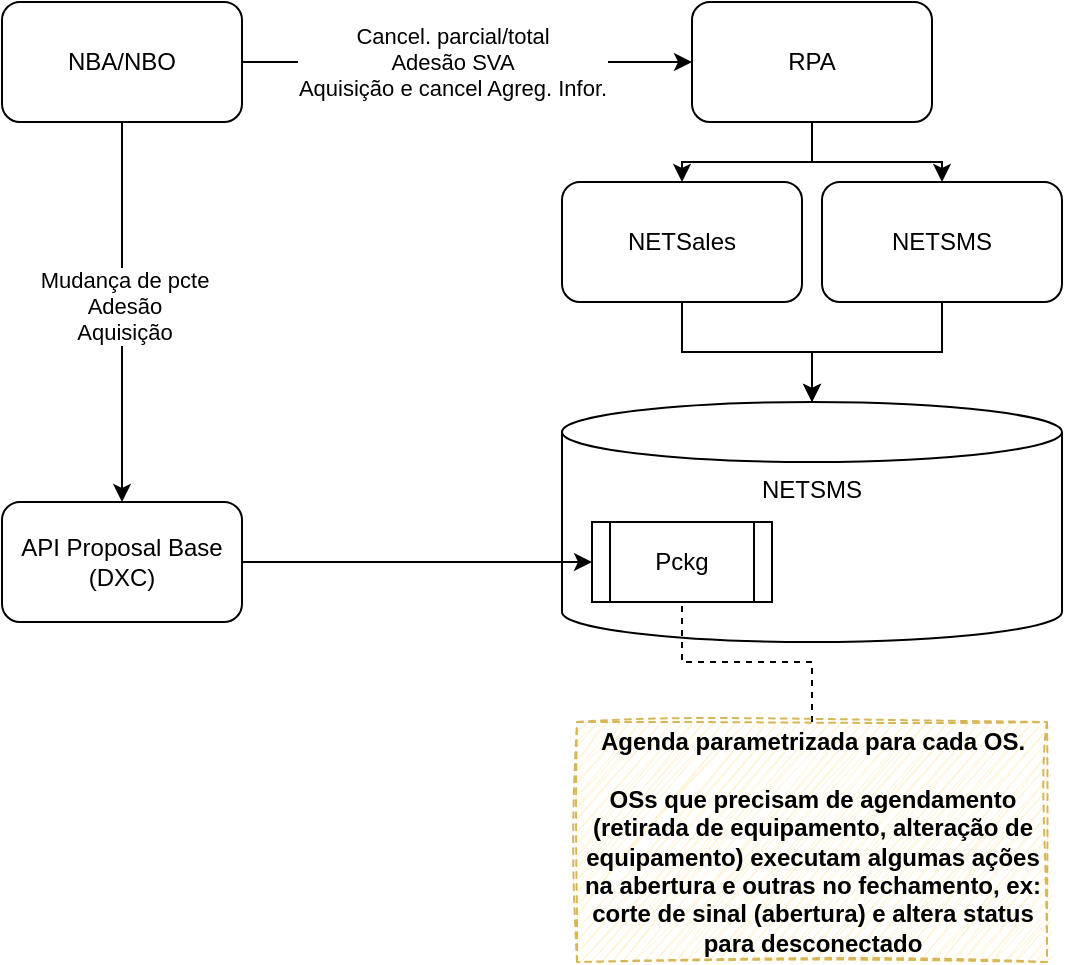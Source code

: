 <mxfile version="24.4.15" type="github" pages="4">
  <diagram name="AS IS" id="zxbcZextxd5S9QhHj7xa">
    <mxGraphModel dx="1050" dy="522" grid="1" gridSize="10" guides="1" tooltips="1" connect="1" arrows="1" fold="1" page="1" pageScale="1" pageWidth="827" pageHeight="1169" math="0" shadow="0">
      <root>
        <mxCell id="0" />
        <mxCell id="1" parent="0" />
        <mxCell id="KznWMVIkA24yvkX_GZdp-1" value="NETSMS" style="shape=cylinder3;whiteSpace=wrap;html=1;boundedLbl=1;backgroundOutline=1;size=15;verticalAlign=top;" parent="1" vertex="1">
          <mxGeometry x="560" y="210" width="250" height="120" as="geometry" />
        </mxCell>
        <mxCell id="KznWMVIkA24yvkX_GZdp-2" value="API Proposal Base (DXC)" style="rounded=1;whiteSpace=wrap;html=1;" parent="1" vertex="1">
          <mxGeometry x="280" y="260" width="120" height="60" as="geometry" />
        </mxCell>
        <mxCell id="KznWMVIkA24yvkX_GZdp-3" style="edgeStyle=orthogonalEdgeStyle;rounded=0;orthogonalLoop=1;jettySize=auto;html=1;entryX=0;entryY=0.5;entryDx=0;entryDy=0;" parent="1" source="KznWMVIkA24yvkX_GZdp-2" target="zw0QKUcMdJNCVJIQDaNE-3" edge="1">
          <mxGeometry relative="1" as="geometry" />
        </mxCell>
        <mxCell id="KznWMVIkA24yvkX_GZdp-5" style="edgeStyle=orthogonalEdgeStyle;rounded=0;orthogonalLoop=1;jettySize=auto;html=1;entryX=0.5;entryY=0;entryDx=0;entryDy=0;" parent="1" source="KznWMVIkA24yvkX_GZdp-4" target="KznWMVIkA24yvkX_GZdp-2" edge="1">
          <mxGeometry relative="1" as="geometry" />
        </mxCell>
        <mxCell id="KznWMVIkA24yvkX_GZdp-16" value="Mudança de pcte&lt;div&gt;Adesão&lt;/div&gt;&lt;div&gt;Aquisição&lt;/div&gt;" style="edgeLabel;html=1;align=center;verticalAlign=middle;resizable=0;points=[];" parent="KznWMVIkA24yvkX_GZdp-5" vertex="1" connectable="0">
          <mxGeometry x="-0.038" y="1" relative="1" as="geometry">
            <mxPoint as="offset" />
          </mxGeometry>
        </mxCell>
        <mxCell id="KznWMVIkA24yvkX_GZdp-7" style="edgeStyle=orthogonalEdgeStyle;rounded=0;orthogonalLoop=1;jettySize=auto;html=1;entryX=0;entryY=0.5;entryDx=0;entryDy=0;exitX=1;exitY=0.5;exitDx=0;exitDy=0;" parent="1" source="KznWMVIkA24yvkX_GZdp-4" target="KznWMVIkA24yvkX_GZdp-6" edge="1">
          <mxGeometry relative="1" as="geometry">
            <Array as="points" />
          </mxGeometry>
        </mxCell>
        <mxCell id="KznWMVIkA24yvkX_GZdp-17" value="Cancel. parcial/total&lt;div&gt;Adesão SVA&lt;/div&gt;&lt;div&gt;Aquisição e cancel Agreg. Infor.&lt;/div&gt;" style="edgeLabel;html=1;align=center;verticalAlign=middle;resizable=0;points=[];" parent="KznWMVIkA24yvkX_GZdp-7" vertex="1" connectable="0">
          <mxGeometry x="-0.166" y="2" relative="1" as="geometry">
            <mxPoint x="11" y="2" as="offset" />
          </mxGeometry>
        </mxCell>
        <mxCell id="KznWMVIkA24yvkX_GZdp-4" value="NBA/NBO" style="rounded=1;whiteSpace=wrap;html=1;" parent="1" vertex="1">
          <mxGeometry x="280" y="10" width="120" height="60" as="geometry" />
        </mxCell>
        <mxCell id="KznWMVIkA24yvkX_GZdp-10" style="edgeStyle=orthogonalEdgeStyle;rounded=0;orthogonalLoop=1;jettySize=auto;html=1;" parent="1" source="KznWMVIkA24yvkX_GZdp-6" target="KznWMVIkA24yvkX_GZdp-8" edge="1">
          <mxGeometry relative="1" as="geometry" />
        </mxCell>
        <mxCell id="KznWMVIkA24yvkX_GZdp-11" style="edgeStyle=orthogonalEdgeStyle;rounded=0;orthogonalLoop=1;jettySize=auto;html=1;entryX=0.5;entryY=0;entryDx=0;entryDy=0;" parent="1" source="KznWMVIkA24yvkX_GZdp-6" target="KznWMVIkA24yvkX_GZdp-9" edge="1">
          <mxGeometry relative="1" as="geometry" />
        </mxCell>
        <mxCell id="KznWMVIkA24yvkX_GZdp-6" value="RPA" style="rounded=1;whiteSpace=wrap;html=1;" parent="1" vertex="1">
          <mxGeometry x="625" y="10" width="120" height="60" as="geometry" />
        </mxCell>
        <mxCell id="KznWMVIkA24yvkX_GZdp-8" value="NETSales" style="rounded=1;whiteSpace=wrap;html=1;" parent="1" vertex="1">
          <mxGeometry x="560" y="100" width="120" height="60" as="geometry" />
        </mxCell>
        <mxCell id="KznWMVIkA24yvkX_GZdp-9" value="NETSMS" style="rounded=1;whiteSpace=wrap;html=1;" parent="1" vertex="1">
          <mxGeometry x="690" y="100" width="120" height="60" as="geometry" />
        </mxCell>
        <mxCell id="KznWMVIkA24yvkX_GZdp-12" style="edgeStyle=orthogonalEdgeStyle;rounded=0;orthogonalLoop=1;jettySize=auto;html=1;entryX=0.5;entryY=0;entryDx=0;entryDy=0;entryPerimeter=0;" parent="1" source="KznWMVIkA24yvkX_GZdp-8" target="KznWMVIkA24yvkX_GZdp-1" edge="1">
          <mxGeometry relative="1" as="geometry" />
        </mxCell>
        <mxCell id="KznWMVIkA24yvkX_GZdp-13" style="edgeStyle=orthogonalEdgeStyle;rounded=0;orthogonalLoop=1;jettySize=auto;html=1;entryX=0.5;entryY=0;entryDx=0;entryDy=0;entryPerimeter=0;" parent="1" source="KznWMVIkA24yvkX_GZdp-9" target="KznWMVIkA24yvkX_GZdp-1" edge="1">
          <mxGeometry relative="1" as="geometry" />
        </mxCell>
        <mxCell id="zw0QKUcMdJNCVJIQDaNE-4" style="edgeStyle=orthogonalEdgeStyle;rounded=0;orthogonalLoop=1;jettySize=auto;html=1;endArrow=none;endFill=0;dashed=1;exitX=0.5;exitY=0;exitDx=0;exitDy=0;" parent="1" source="SR0Eljeet-89_VeQJ0IK-1" target="zw0QKUcMdJNCVJIQDaNE-3" edge="1">
          <mxGeometry relative="1" as="geometry">
            <mxPoint x="685" y="370" as="sourcePoint" />
          </mxGeometry>
        </mxCell>
        <mxCell id="zw0QKUcMdJNCVJIQDaNE-3" value="Pckg" style="shape=process;whiteSpace=wrap;html=1;backgroundOutline=1;" parent="1" vertex="1">
          <mxGeometry x="575" y="270" width="90" height="40" as="geometry" />
        </mxCell>
        <mxCell id="SR0Eljeet-89_VeQJ0IK-1" value="&lt;div&gt;&lt;b&gt;Agenda parametrizada para cada OS.&lt;/b&gt;&lt;/div&gt;&lt;b&gt;&lt;div&gt;&lt;b&gt;&lt;br&gt;&lt;/b&gt;&lt;/div&gt;OSs que precisam de agendamento (retirada de equipamento, alteração de equipamento) executam algumas ações na abertura e outras no fechamento, ex: corte de sinal (abertura) e altera status para desconectado&lt;/b&gt;" style="text;html=1;align=center;verticalAlign=middle;whiteSpace=wrap;rounded=0;dashed=1;strokeColor=#d6b656;shadow=0;sketch=1;curveFitting=1;jiggle=2;fillColor=#fff2cc;" parent="1" vertex="1">
          <mxGeometry x="567.5" y="370" width="235" height="120" as="geometry" />
        </mxCell>
      </root>
    </mxGraphModel>
  </diagram>
  <diagram name="To Be V1- Nova API Cancelamento" id="ia8PQxVu-n0IRWNG3Q3e">
    <mxGraphModel dx="1050" dy="522" grid="1" gridSize="10" guides="1" tooltips="1" connect="1" arrows="1" fold="1" page="1" pageScale="1" pageWidth="827" pageHeight="1169" math="0" shadow="0">
      <root>
        <mxCell id="A6Rvhkzc93idj-QCLRs0-0" />
        <mxCell id="A6Rvhkzc93idj-QCLRs0-1" parent="A6Rvhkzc93idj-QCLRs0-0" />
        <mxCell id="A6Rvhkzc93idj-QCLRs0-2" value="NETSMS" style="shape=cylinder3;whiteSpace=wrap;html=1;boundedLbl=1;backgroundOutline=1;size=15;verticalAlign=top;" parent="A6Rvhkzc93idj-QCLRs0-1" vertex="1">
          <mxGeometry x="560" y="210" width="250" height="120" as="geometry" />
        </mxCell>
        <mxCell id="A6Rvhkzc93idj-QCLRs0-3" value="API Proposal Base (DXC)" style="rounded=1;whiteSpace=wrap;html=1;" parent="A6Rvhkzc93idj-QCLRs0-1" vertex="1">
          <mxGeometry x="280" y="240" width="120" height="60" as="geometry" />
        </mxCell>
        <mxCell id="A6Rvhkzc93idj-QCLRs0-4" style="edgeStyle=orthogonalEdgeStyle;rounded=0;orthogonalLoop=1;jettySize=auto;html=1;entryX=0;entryY=0.5;entryDx=0;entryDy=0;entryPerimeter=0;" parent="A6Rvhkzc93idj-QCLRs0-1" source="A6Rvhkzc93idj-QCLRs0-3" target="A6Rvhkzc93idj-QCLRs0-2" edge="1">
          <mxGeometry relative="1" as="geometry" />
        </mxCell>
        <mxCell id="A6Rvhkzc93idj-QCLRs0-5" style="edgeStyle=orthogonalEdgeStyle;rounded=0;orthogonalLoop=1;jettySize=auto;html=1;entryX=0.5;entryY=0;entryDx=0;entryDy=0;" parent="A6Rvhkzc93idj-QCLRs0-1" source="A6Rvhkzc93idj-QCLRs0-9" target="A6Rvhkzc93idj-QCLRs0-3" edge="1">
          <mxGeometry relative="1" as="geometry" />
        </mxCell>
        <mxCell id="A6Rvhkzc93idj-QCLRs0-6" value="Mudança de pcte&lt;div&gt;Adesão&lt;/div&gt;&lt;div&gt;Aquisição&lt;/div&gt;" style="edgeLabel;html=1;align=center;verticalAlign=middle;resizable=0;points=[];" parent="A6Rvhkzc93idj-QCLRs0-5" vertex="1" connectable="0">
          <mxGeometry x="-0.038" y="1" relative="1" as="geometry">
            <mxPoint as="offset" />
          </mxGeometry>
        </mxCell>
        <mxCell id="A6Rvhkzc93idj-QCLRs0-7" style="edgeStyle=orthogonalEdgeStyle;rounded=0;orthogonalLoop=1;jettySize=auto;html=1;entryX=0;entryY=0.5;entryDx=0;entryDy=0;exitX=1;exitY=0.5;exitDx=0;exitDy=0;" parent="A6Rvhkzc93idj-QCLRs0-1" source="A6Rvhkzc93idj-QCLRs0-9" target="A6Rvhkzc93idj-QCLRs0-12" edge="1">
          <mxGeometry relative="1" as="geometry">
            <Array as="points" />
          </mxGeometry>
        </mxCell>
        <mxCell id="A6Rvhkzc93idj-QCLRs0-8" value="&lt;div&gt;Adesão SVA&lt;/div&gt;&lt;div&gt;Aquisição e cancel Agreg. Infor.&lt;/div&gt;" style="edgeLabel;html=1;align=center;verticalAlign=middle;resizable=0;points=[];" parent="A6Rvhkzc93idj-QCLRs0-7" vertex="1" connectable="0">
          <mxGeometry x="-0.166" y="2" relative="1" as="geometry">
            <mxPoint x="11" y="2" as="offset" />
          </mxGeometry>
        </mxCell>
        <mxCell id="pbmHpe2_BF1xglMPn9Cs-1" style="edgeStyle=orthogonalEdgeStyle;rounded=0;orthogonalLoop=1;jettySize=auto;html=1;exitX=0.75;exitY=1;exitDx=0;exitDy=0;" parent="A6Rvhkzc93idj-QCLRs0-1" source="A6Rvhkzc93idj-QCLRs0-9" target="pbmHpe2_BF1xglMPn9Cs-0" edge="1">
          <mxGeometry relative="1" as="geometry" />
        </mxCell>
        <mxCell id="pbmHpe2_BF1xglMPn9Cs-2" value="Cancel. parcial/total" style="edgeLabel;html=1;align=center;verticalAlign=middle;resizable=0;points=[];" parent="pbmHpe2_BF1xglMPn9Cs-1" vertex="1" connectable="0">
          <mxGeometry x="0.587" y="-1" relative="1" as="geometry">
            <mxPoint y="8" as="offset" />
          </mxGeometry>
        </mxCell>
        <mxCell id="a27yqQhC14c0TM9ezklb-0" style="edgeStyle=orthogonalEdgeStyle;rounded=0;orthogonalLoop=1;jettySize=auto;html=1;entryX=0.5;entryY=0;entryDx=0;entryDy=0;" edge="1" parent="A6Rvhkzc93idj-QCLRs0-1" source="A6Rvhkzc93idj-QCLRs0-9" target="MdfGjPhAFePMcJ4vIeWC-1">
          <mxGeometry relative="1" as="geometry" />
        </mxCell>
        <mxCell id="A6Rvhkzc93idj-QCLRs0-9" value="Solar(NBA/NBO)" style="rounded=1;whiteSpace=wrap;html=1;" parent="A6Rvhkzc93idj-QCLRs0-1" vertex="1">
          <mxGeometry x="280" y="10" width="120" height="60" as="geometry" />
        </mxCell>
        <mxCell id="A6Rvhkzc93idj-QCLRs0-10" style="edgeStyle=orthogonalEdgeStyle;rounded=0;orthogonalLoop=1;jettySize=auto;html=1;" parent="A6Rvhkzc93idj-QCLRs0-1" source="A6Rvhkzc93idj-QCLRs0-12" target="A6Rvhkzc93idj-QCLRs0-13" edge="1">
          <mxGeometry relative="1" as="geometry" />
        </mxCell>
        <mxCell id="A6Rvhkzc93idj-QCLRs0-11" style="edgeStyle=orthogonalEdgeStyle;rounded=0;orthogonalLoop=1;jettySize=auto;html=1;entryX=0.5;entryY=0;entryDx=0;entryDy=0;" parent="A6Rvhkzc93idj-QCLRs0-1" source="A6Rvhkzc93idj-QCLRs0-12" target="A6Rvhkzc93idj-QCLRs0-14" edge="1">
          <mxGeometry relative="1" as="geometry" />
        </mxCell>
        <mxCell id="A6Rvhkzc93idj-QCLRs0-12" value="RPA" style="rounded=1;whiteSpace=wrap;html=1;" parent="A6Rvhkzc93idj-QCLRs0-1" vertex="1">
          <mxGeometry x="625" y="10" width="120" height="60" as="geometry" />
        </mxCell>
        <mxCell id="A6Rvhkzc93idj-QCLRs0-13" value="NETSales" style="rounded=1;whiteSpace=wrap;html=1;" parent="A6Rvhkzc93idj-QCLRs0-1" vertex="1">
          <mxGeometry x="560" y="100" width="120" height="60" as="geometry" />
        </mxCell>
        <mxCell id="A6Rvhkzc93idj-QCLRs0-14" value="NETSMS" style="rounded=1;whiteSpace=wrap;html=1;" parent="A6Rvhkzc93idj-QCLRs0-1" vertex="1">
          <mxGeometry x="690" y="100" width="120" height="60" as="geometry" />
        </mxCell>
        <mxCell id="A6Rvhkzc93idj-QCLRs0-15" style="edgeStyle=orthogonalEdgeStyle;rounded=0;orthogonalLoop=1;jettySize=auto;html=1;entryX=0.5;entryY=0;entryDx=0;entryDy=0;entryPerimeter=0;" parent="A6Rvhkzc93idj-QCLRs0-1" source="A6Rvhkzc93idj-QCLRs0-13" target="A6Rvhkzc93idj-QCLRs0-2" edge="1">
          <mxGeometry relative="1" as="geometry" />
        </mxCell>
        <mxCell id="A6Rvhkzc93idj-QCLRs0-16" style="edgeStyle=orthogonalEdgeStyle;rounded=0;orthogonalLoop=1;jettySize=auto;html=1;entryX=0.5;entryY=0;entryDx=0;entryDy=0;entryPerimeter=0;" parent="A6Rvhkzc93idj-QCLRs0-1" source="A6Rvhkzc93idj-QCLRs0-14" target="A6Rvhkzc93idj-QCLRs0-2" edge="1">
          <mxGeometry relative="1" as="geometry" />
        </mxCell>
        <mxCell id="MdfGjPhAFePMcJ4vIeWC-1" value="Nova API Cancelamento de pedido de Cancelamento" style="rounded=1;whiteSpace=wrap;html=1;fillColor=#fff2cc;strokeColor=#d6b656;" parent="A6Rvhkzc93idj-QCLRs0-1" vertex="1">
          <mxGeometry x="20" y="240" width="120" height="60" as="geometry" />
        </mxCell>
        <mxCell id="pbmHpe2_BF1xglMPn9Cs-0" value="Nova API Cancelamento Parcial/total contrato" style="rounded=1;whiteSpace=wrap;html=1;fillColor=#fff2cc;strokeColor=#d6b656;" parent="A6Rvhkzc93idj-QCLRs0-1" vertex="1">
          <mxGeometry x="400" y="160" width="120" height="60" as="geometry" />
        </mxCell>
        <mxCell id="pbmHpe2_BF1xglMPn9Cs-3" style="edgeStyle=orthogonalEdgeStyle;rounded=0;orthogonalLoop=1;jettySize=auto;html=1;entryX=0.25;entryY=0;entryDx=0;entryDy=0;exitX=0.5;exitY=1;exitDx=0;exitDy=0;" parent="A6Rvhkzc93idj-QCLRs0-1" source="pbmHpe2_BF1xglMPn9Cs-0" target="vyYjp4FDoqbmmqX-Gc-a-0" edge="1">
          <mxGeometry relative="1" as="geometry" />
        </mxCell>
        <mxCell id="vyYjp4FDoqbmmqX-Gc-a-0" value="Pckg" style="shape=process;whiteSpace=wrap;html=1;backgroundOutline=1;" parent="A6Rvhkzc93idj-QCLRs0-1" vertex="1">
          <mxGeometry x="575" y="270" width="90" height="40" as="geometry" />
        </mxCell>
        <mxCell id="dT3wAG7UT7Ft9LYGdAy6-0" style="edgeStyle=orthogonalEdgeStyle;rounded=0;orthogonalLoop=1;jettySize=auto;html=1;entryX=0.25;entryY=1;entryDx=0;entryDy=0;exitX=0.5;exitY=1;exitDx=0;exitDy=0;" parent="A6Rvhkzc93idj-QCLRs0-1" source="MdfGjPhAFePMcJ4vIeWC-1" target="vyYjp4FDoqbmmqX-Gc-a-0" edge="1">
          <mxGeometry relative="1" as="geometry">
            <mxPoint x="80" y="300" as="sourcePoint" />
            <mxPoint x="598" y="310" as="targetPoint" />
            <Array as="points">
              <mxPoint x="80" y="340" />
              <mxPoint x="598" y="340" />
            </Array>
          </mxGeometry>
        </mxCell>
        <mxCell id="u8R3m8kKTggYp4JnI6MO-0" style="edgeStyle=orthogonalEdgeStyle;rounded=0;orthogonalLoop=1;jettySize=auto;html=1;endArrow=none;endFill=0;dashed=1;exitX=0.5;exitY=0;exitDx=0;exitDy=0;" parent="A6Rvhkzc93idj-QCLRs0-1" source="MJ8xe-s-0FfQuR1Jw1G1-0" edge="1">
          <mxGeometry relative="1" as="geometry">
            <mxPoint x="620" y="310" as="targetPoint" />
            <mxPoint x="685" y="370" as="sourcePoint" />
          </mxGeometry>
        </mxCell>
        <mxCell id="MJ8xe-s-0FfQuR1Jw1G1-0" value="&lt;div&gt;&lt;b&gt;Agenda parametrizada para cada OS.&lt;/b&gt;&lt;/div&gt;&lt;b&gt;&lt;div&gt;&lt;b&gt;&lt;br&gt;&lt;/b&gt;&lt;/div&gt;OSs que precisam de agendamento (retirada de equipamento, alteração de equipamento) executam algumas ações na abertura e outras no fechamento, ex: corte de sinal (abertura) e altera status para desconectado&lt;/b&gt;" style="text;html=1;align=center;verticalAlign=middle;whiteSpace=wrap;rounded=0;dashed=1;strokeColor=#d6b656;shadow=0;sketch=1;curveFitting=1;jiggle=2;fillColor=#fff2cc;" parent="A6Rvhkzc93idj-QCLRs0-1" vertex="1">
          <mxGeometry x="567.5" y="370" width="235" height="120" as="geometry" />
        </mxCell>
        <mxCell id="dWdJtVhoQdjJ_VK44IQi-0" value="&lt;div&gt;&lt;b&gt;Novo atributo &quot;Data Futura&quot; para que execução do cancelamento. O faturamento deve suspender a cobrança dos itens cancelados até a execução do cancelamento na &quot;data futura&quot;.&lt;/b&gt;&lt;/div&gt;" style="text;html=1;align=center;verticalAlign=middle;whiteSpace=wrap;rounded=0;dashed=1;strokeColor=#d6b656;shadow=0;sketch=1;curveFitting=1;jiggle=2;fillColor=#fff2cc;" parent="A6Rvhkzc93idj-QCLRs0-1" vertex="1">
          <mxGeometry x="254" y="370" width="235" height="120" as="geometry" />
        </mxCell>
        <mxCell id="dWdJtVhoQdjJ_VK44IQi-1" style="edgeStyle=orthogonalEdgeStyle;rounded=0;orthogonalLoop=1;jettySize=auto;html=1;endArrow=none;endFill=0;dashed=1;exitX=0.75;exitY=0;exitDx=0;exitDy=0;entryX=0.25;entryY=1;entryDx=0;entryDy=0;" parent="A6Rvhkzc93idj-QCLRs0-1" source="dWdJtVhoQdjJ_VK44IQi-0" target="pbmHpe2_BF1xglMPn9Cs-0" edge="1">
          <mxGeometry relative="1" as="geometry">
            <mxPoint x="630" y="320" as="targetPoint" />
            <mxPoint x="695" y="380" as="sourcePoint" />
          </mxGeometry>
        </mxCell>
      </root>
    </mxGraphModel>
  </diagram>
  <diagram name="To Be V2- Nova API Venda Base" id="VKi-I5eIF0n9jjiuaYWm">
    <mxGraphModel dx="1050" dy="522" grid="1" gridSize="10" guides="1" tooltips="1" connect="1" arrows="1" fold="1" page="1" pageScale="1" pageWidth="827" pageHeight="1169" math="0" shadow="0">
      <root>
        <mxCell id="GTb4ueTgLRJUcJQU4vWC-0" />
        <mxCell id="GTb4ueTgLRJUcJQU4vWC-1" parent="GTb4ueTgLRJUcJQU4vWC-0" />
        <mxCell id="GTb4ueTgLRJUcJQU4vWC-5" style="edgeStyle=orthogonalEdgeStyle;rounded=0;orthogonalLoop=1;jettySize=auto;html=1;entryX=0.5;entryY=0;entryDx=0;entryDy=0;" parent="GTb4ueTgLRJUcJQU4vWC-1" source="GTb4ueTgLRJUcJQU4vWC-9" target="GTb4ueTgLRJUcJQU4vWC-3" edge="1">
          <mxGeometry relative="1" as="geometry" />
        </mxCell>
        <mxCell id="GTb4ueTgLRJUcJQU4vWC-2" value="NETSMS" style="shape=cylinder3;whiteSpace=wrap;html=1;boundedLbl=1;backgroundOutline=1;size=15;verticalAlign=top;" parent="GTb4ueTgLRJUcJQU4vWC-1" vertex="1">
          <mxGeometry x="560" y="210" width="250" height="120" as="geometry" />
        </mxCell>
        <mxCell id="GTb4ueTgLRJUcJQU4vWC-3" value="Nova API Venda Base" style="rounded=1;whiteSpace=wrap;html=1;fillColor=#fff2cc;strokeColor=#d6b656;" parent="GTb4ueTgLRJUcJQU4vWC-1" vertex="1">
          <mxGeometry x="280" y="260" width="120" height="60" as="geometry" />
        </mxCell>
        <mxCell id="GTb4ueTgLRJUcJQU4vWC-4" style="edgeStyle=orthogonalEdgeStyle;rounded=0;orthogonalLoop=1;jettySize=auto;html=1;entryX=0;entryY=0.5;entryDx=0;entryDy=0;" parent="GTb4ueTgLRJUcJQU4vWC-1" source="GTb4ueTgLRJUcJQU4vWC-3" target="f0ZCHFzW3mLmgLY2GVdL-2" edge="1">
          <mxGeometry relative="1" as="geometry" />
        </mxCell>
        <mxCell id="BSCJp3dZUxECkc-pxW7m-0" value="Mudança de pcte&lt;div&gt;Adesão&lt;/div&gt;&lt;div&gt;Aquisição&lt;/div&gt;&lt;div&gt;Cancel. parcial/total&lt;div&gt;Adesão SVA&lt;/div&gt;&lt;div&gt;Aquisição e cancel Agreg. Infor.&lt;/div&gt;&lt;/div&gt;" style="edgeLabel;html=1;align=center;verticalAlign=middle;resizable=0;points=[];" parent="GTb4ueTgLRJUcJQU4vWC-4" vertex="1" connectable="0">
          <mxGeometry x="-0.165" y="-2" relative="1" as="geometry">
            <mxPoint x="-127" y="-122" as="offset" />
          </mxGeometry>
        </mxCell>
        <mxCell id="fSx7PSIzAFmjSn7VDEFt-0" style="edgeStyle=orthogonalEdgeStyle;rounded=0;orthogonalLoop=1;jettySize=auto;html=1;entryX=0.5;entryY=0;entryDx=0;entryDy=0;" edge="1" parent="GTb4ueTgLRJUcJQU4vWC-1" source="GTb4ueTgLRJUcJQU4vWC-9" target="GTb4ueTgLRJUcJQU4vWC-20">
          <mxGeometry relative="1" as="geometry" />
        </mxCell>
        <mxCell id="GTb4ueTgLRJUcJQU4vWC-9" value="Solar(NBA/NBO)" style="rounded=1;whiteSpace=wrap;html=1;" parent="GTb4ueTgLRJUcJQU4vWC-1" vertex="1">
          <mxGeometry x="280" y="10" width="120" height="60" as="geometry" />
        </mxCell>
        <mxCell id="GTb4ueTgLRJUcJQU4vWC-13" value="NETSales" style="rounded=1;whiteSpace=wrap;html=1;" parent="GTb4ueTgLRJUcJQU4vWC-1" vertex="1">
          <mxGeometry x="560" y="100" width="120" height="60" as="geometry" />
        </mxCell>
        <mxCell id="GTb4ueTgLRJUcJQU4vWC-14" value="NETSMS" style="rounded=1;whiteSpace=wrap;html=1;" parent="GTb4ueTgLRJUcJQU4vWC-1" vertex="1">
          <mxGeometry x="690" y="100" width="120" height="60" as="geometry" />
        </mxCell>
        <mxCell id="GTb4ueTgLRJUcJQU4vWC-15" style="edgeStyle=orthogonalEdgeStyle;rounded=0;orthogonalLoop=1;jettySize=auto;html=1;entryX=0.5;entryY=0;entryDx=0;entryDy=0;entryPerimeter=0;" parent="GTb4ueTgLRJUcJQU4vWC-1" source="GTb4ueTgLRJUcJQU4vWC-13" target="GTb4ueTgLRJUcJQU4vWC-2" edge="1">
          <mxGeometry relative="1" as="geometry" />
        </mxCell>
        <mxCell id="GTb4ueTgLRJUcJQU4vWC-16" style="edgeStyle=orthogonalEdgeStyle;rounded=0;orthogonalLoop=1;jettySize=auto;html=1;entryX=0.5;entryY=0;entryDx=0;entryDy=0;entryPerimeter=0;" parent="GTb4ueTgLRJUcJQU4vWC-1" source="GTb4ueTgLRJUcJQU4vWC-14" target="GTb4ueTgLRJUcJQU4vWC-2" edge="1">
          <mxGeometry relative="1" as="geometry" />
        </mxCell>
        <mxCell id="f0ZCHFzW3mLmgLY2GVdL-3" style="edgeStyle=orthogonalEdgeStyle;rounded=0;orthogonalLoop=1;jettySize=auto;html=1;entryX=0.25;entryY=1;entryDx=0;entryDy=0;" parent="GTb4ueTgLRJUcJQU4vWC-1" source="GTb4ueTgLRJUcJQU4vWC-20" target="f0ZCHFzW3mLmgLY2GVdL-2" edge="1">
          <mxGeometry relative="1" as="geometry">
            <Array as="points">
              <mxPoint x="80" y="340" />
              <mxPoint x="598" y="340" />
            </Array>
          </mxGeometry>
        </mxCell>
        <mxCell id="GTb4ueTgLRJUcJQU4vWC-20" value="Nova API Cancelamento de pedido de Cancelamento" style="rounded=1;whiteSpace=wrap;html=1;fillColor=#fff2cc;strokeColor=#d6b656;" parent="GTb4ueTgLRJUcJQU4vWC-1" vertex="1">
          <mxGeometry x="20" y="240" width="120" height="60" as="geometry" />
        </mxCell>
        <mxCell id="f0ZCHFzW3mLmgLY2GVdL-0" style="edgeStyle=orthogonalEdgeStyle;rounded=0;orthogonalLoop=1;jettySize=auto;html=1;endArrow=none;endFill=0;dashed=1;" parent="GTb4ueTgLRJUcJQU4vWC-1" source="f0ZCHFzW3mLmgLY2GVdL-1" target="f0ZCHFzW3mLmgLY2GVdL-2" edge="1">
          <mxGeometry relative="1" as="geometry" />
        </mxCell>
        <mxCell id="f0ZCHFzW3mLmgLY2GVdL-1" value="&lt;div&gt;&lt;b&gt;Agenda parametrizada para cada OS.&lt;/b&gt;&lt;/div&gt;&lt;b&gt;&lt;div&gt;&lt;b&gt;&lt;br&gt;&lt;/b&gt;&lt;/div&gt;OSs que precisam de agendamento (retirada de equipamento, alteração de equipamento) executam algumas ações na abertura e outras no fechamento, ex: corte de sinal (abertura) e altera status para desconectado&lt;/b&gt;" style="text;html=1;align=center;verticalAlign=middle;whiteSpace=wrap;rounded=0;dashed=1;strokeColor=#d6b656;shadow=0;sketch=1;curveFitting=1;jiggle=2;fillColor=#fff2cc;" parent="GTb4ueTgLRJUcJQU4vWC-1" vertex="1">
          <mxGeometry x="567.5" y="370" width="235" height="120" as="geometry" />
        </mxCell>
        <mxCell id="f0ZCHFzW3mLmgLY2GVdL-2" value="Pckg" style="shape=process;whiteSpace=wrap;html=1;backgroundOutline=1;" parent="GTb4ueTgLRJUcJQU4vWC-1" vertex="1">
          <mxGeometry x="575" y="270" width="90" height="40" as="geometry" />
        </mxCell>
        <mxCell id="mvwX42Rd7ZEhryw1QgLZ-0" value="&lt;div&gt;&lt;b&gt;Novo atributo &quot;Data Futura&quot; para que execução do cancelamento. O faturamento deve suspender a cobrança dos itens cancelados até a execução do cancelamento na &quot;data futura&quot;.&lt;/b&gt;&lt;/div&gt;" style="text;html=1;align=center;verticalAlign=middle;whiteSpace=wrap;rounded=0;dashed=1;strokeColor=#d6b656;shadow=0;sketch=1;curveFitting=1;jiggle=2;fillColor=#fff2cc;" parent="GTb4ueTgLRJUcJQU4vWC-1" vertex="1">
          <mxGeometry x="254" y="370" width="235" height="120" as="geometry" />
        </mxCell>
        <mxCell id="mvwX42Rd7ZEhryw1QgLZ-1" style="edgeStyle=orthogonalEdgeStyle;rounded=0;orthogonalLoop=1;jettySize=auto;html=1;endArrow=none;endFill=0;dashed=1;exitX=0.75;exitY=0;exitDx=0;exitDy=0;entryX=0.75;entryY=1;entryDx=0;entryDy=0;" parent="GTb4ueTgLRJUcJQU4vWC-1" source="mvwX42Rd7ZEhryw1QgLZ-0" target="GTb4ueTgLRJUcJQU4vWC-3" edge="1">
          <mxGeometry relative="1" as="geometry">
            <mxPoint x="430" y="220" as="targetPoint" />
            <mxPoint x="695" y="380" as="sourcePoint" />
          </mxGeometry>
        </mxCell>
      </root>
    </mxGraphModel>
  </diagram>
  <diagram name="To Be V3- Nova API Venda Base" id="3kltb2yhIYq5Ki50oTx8">
    <mxGraphModel dx="1050" dy="522" grid="1" gridSize="10" guides="1" tooltips="1" connect="1" arrows="1" fold="1" page="1" pageScale="1" pageWidth="827" pageHeight="1169" math="0" shadow="0">
      <root>
        <mxCell id="du88pHmV5LmBET6fcFIA-0" />
        <mxCell id="du88pHmV5LmBET6fcFIA-1" parent="du88pHmV5LmBET6fcFIA-0" />
        <mxCell id="du88pHmV5LmBET6fcFIA-2" style="edgeStyle=orthogonalEdgeStyle;rounded=0;orthogonalLoop=1;jettySize=auto;html=1;entryX=0.5;entryY=0;entryDx=0;entryDy=0;" edge="1" parent="du88pHmV5LmBET6fcFIA-1" source="du88pHmV5LmBET6fcFIA-8" target="du88pHmV5LmBET6fcFIA-4">
          <mxGeometry relative="1" as="geometry" />
        </mxCell>
        <mxCell id="du88pHmV5LmBET6fcFIA-3" value="NETSMS" style="shape=cylinder3;whiteSpace=wrap;html=1;boundedLbl=1;backgroundOutline=1;size=15;verticalAlign=top;" vertex="1" parent="du88pHmV5LmBET6fcFIA-1">
          <mxGeometry x="560" y="210" width="250" height="120" as="geometry" />
        </mxCell>
        <mxCell id="du88pHmV5LmBET6fcFIA-4" value="Nova API Venda Base" style="rounded=1;whiteSpace=wrap;html=1;fillColor=#fff2cc;strokeColor=#d6b656;" vertex="1" parent="du88pHmV5LmBET6fcFIA-1">
          <mxGeometry x="280" y="260" width="120" height="60" as="geometry" />
        </mxCell>
        <mxCell id="du88pHmV5LmBET6fcFIA-5" style="edgeStyle=orthogonalEdgeStyle;rounded=0;orthogonalLoop=1;jettySize=auto;html=1;entryX=0;entryY=0.5;entryDx=0;entryDy=0;" edge="1" parent="du88pHmV5LmBET6fcFIA-1" source="du88pHmV5LmBET6fcFIA-4" target="du88pHmV5LmBET6fcFIA-17">
          <mxGeometry relative="1" as="geometry" />
        </mxCell>
        <mxCell id="du88pHmV5LmBET6fcFIA-6" value="Mudança de pcte&lt;div&gt;Adesão&lt;/div&gt;&lt;div&gt;Aquisição&lt;/div&gt;&lt;div&gt;Cancel. parcial/total&lt;div&gt;Adesão SVA&lt;/div&gt;&lt;div&gt;Aquisição e cancel Agreg. Infor.&lt;/div&gt;&lt;/div&gt;" style="edgeLabel;html=1;align=center;verticalAlign=middle;resizable=0;points=[];" vertex="1" connectable="0" parent="du88pHmV5LmBET6fcFIA-5">
          <mxGeometry x="-0.165" y="-2" relative="1" as="geometry">
            <mxPoint x="-127" y="-122" as="offset" />
          </mxGeometry>
        </mxCell>
        <mxCell id="du88pHmV5LmBET6fcFIA-7" style="edgeStyle=orthogonalEdgeStyle;rounded=0;orthogonalLoop=1;jettySize=auto;html=1;entryX=0.5;entryY=0;entryDx=0;entryDy=0;" edge="1" parent="du88pHmV5LmBET6fcFIA-1" source="du88pHmV5LmBET6fcFIA-8" target="du88pHmV5LmBET6fcFIA-14">
          <mxGeometry relative="1" as="geometry" />
        </mxCell>
        <mxCell id="du88pHmV5LmBET6fcFIA-8" value="Solar(NBA/NBO)" style="rounded=1;whiteSpace=wrap;html=1;" vertex="1" parent="du88pHmV5LmBET6fcFIA-1">
          <mxGeometry x="280" y="10" width="120" height="60" as="geometry" />
        </mxCell>
        <mxCell id="du88pHmV5LmBET6fcFIA-9" value="NETSales" style="rounded=1;whiteSpace=wrap;html=1;" vertex="1" parent="du88pHmV5LmBET6fcFIA-1">
          <mxGeometry x="560" y="100" width="120" height="60" as="geometry" />
        </mxCell>
        <mxCell id="du88pHmV5LmBET6fcFIA-10" value="NETSMS" style="rounded=1;whiteSpace=wrap;html=1;" vertex="1" parent="du88pHmV5LmBET6fcFIA-1">
          <mxGeometry x="690" y="100" width="120" height="60" as="geometry" />
        </mxCell>
        <mxCell id="du88pHmV5LmBET6fcFIA-11" style="edgeStyle=orthogonalEdgeStyle;rounded=0;orthogonalLoop=1;jettySize=auto;html=1;entryX=0.5;entryY=0;entryDx=0;entryDy=0;entryPerimeter=0;" edge="1" parent="du88pHmV5LmBET6fcFIA-1" source="du88pHmV5LmBET6fcFIA-9" target="du88pHmV5LmBET6fcFIA-3">
          <mxGeometry relative="1" as="geometry" />
        </mxCell>
        <mxCell id="du88pHmV5LmBET6fcFIA-12" style="edgeStyle=orthogonalEdgeStyle;rounded=0;orthogonalLoop=1;jettySize=auto;html=1;entryX=0.5;entryY=0;entryDx=0;entryDy=0;entryPerimeter=0;" edge="1" parent="du88pHmV5LmBET6fcFIA-1" source="du88pHmV5LmBET6fcFIA-10" target="du88pHmV5LmBET6fcFIA-3">
          <mxGeometry relative="1" as="geometry" />
        </mxCell>
        <mxCell id="du88pHmV5LmBET6fcFIA-13" style="edgeStyle=orthogonalEdgeStyle;rounded=0;orthogonalLoop=1;jettySize=auto;html=1;entryX=0.25;entryY=1;entryDx=0;entryDy=0;" edge="1" parent="du88pHmV5LmBET6fcFIA-1" source="du88pHmV5LmBET6fcFIA-14" target="du88pHmV5LmBET6fcFIA-17">
          <mxGeometry relative="1" as="geometry">
            <Array as="points">
              <mxPoint x="80" y="340" />
              <mxPoint x="598" y="340" />
            </Array>
          </mxGeometry>
        </mxCell>
        <mxCell id="du88pHmV5LmBET6fcFIA-14" value="Nova API Cancelamento de pedido de Cancelamento" style="rounded=1;whiteSpace=wrap;html=1;fillColor=#fff2cc;strokeColor=#d6b656;" vertex="1" parent="du88pHmV5LmBET6fcFIA-1">
          <mxGeometry x="20" y="240" width="120" height="60" as="geometry" />
        </mxCell>
        <mxCell id="du88pHmV5LmBET6fcFIA-15" style="edgeStyle=orthogonalEdgeStyle;rounded=0;orthogonalLoop=1;jettySize=auto;html=1;endArrow=none;endFill=0;dashed=1;" edge="1" parent="du88pHmV5LmBET6fcFIA-1" source="du88pHmV5LmBET6fcFIA-16" target="du88pHmV5LmBET6fcFIA-17">
          <mxGeometry relative="1" as="geometry" />
        </mxCell>
        <mxCell id="du88pHmV5LmBET6fcFIA-16" value="&lt;div&gt;&lt;b&gt;Agenda parametrizada para cada OS.&lt;/b&gt;&lt;/div&gt;&lt;b&gt;&lt;div&gt;&lt;b&gt;&lt;br&gt;&lt;/b&gt;&lt;/div&gt;OSs que precisam de agendamento (retirada de equipamento, alteração de equipamento) executam algumas ações na abertura e outras no fechamento, ex: corte de sinal (abertura) e altera status para desconectado&lt;/b&gt;" style="text;html=1;align=center;verticalAlign=middle;whiteSpace=wrap;rounded=0;dashed=1;strokeColor=#d6b656;shadow=0;sketch=1;curveFitting=1;jiggle=2;fillColor=#fff2cc;" vertex="1" parent="du88pHmV5LmBET6fcFIA-1">
          <mxGeometry x="567.5" y="370" width="235" height="120" as="geometry" />
        </mxCell>
        <mxCell id="du88pHmV5LmBET6fcFIA-17" value="Pckg" style="shape=process;whiteSpace=wrap;html=1;backgroundOutline=1;" vertex="1" parent="du88pHmV5LmBET6fcFIA-1">
          <mxGeometry x="575" y="270" width="90" height="40" as="geometry" />
        </mxCell>
        <mxCell id="du88pHmV5LmBET6fcFIA-18" value="&lt;div&gt;&lt;b&gt;Novo atributo &quot;Data Futura&quot; para que execução do cancelamento. O faturamento deve suspender a cobrança dos itens cancelados até a execução do cancelamento na &quot;data futura&quot;.&lt;/b&gt;&lt;/div&gt;" style="text;html=1;align=center;verticalAlign=middle;whiteSpace=wrap;rounded=0;dashed=1;strokeColor=#d6b656;shadow=0;sketch=1;curveFitting=1;jiggle=2;fillColor=#fff2cc;" vertex="1" parent="du88pHmV5LmBET6fcFIA-1">
          <mxGeometry x="254" y="370" width="235" height="120" as="geometry" />
        </mxCell>
        <mxCell id="du88pHmV5LmBET6fcFIA-19" style="edgeStyle=orthogonalEdgeStyle;rounded=0;orthogonalLoop=1;jettySize=auto;html=1;endArrow=none;endFill=0;dashed=1;exitX=0.75;exitY=0;exitDx=0;exitDy=0;entryX=0.75;entryY=1;entryDx=0;entryDy=0;" edge="1" parent="du88pHmV5LmBET6fcFIA-1" source="du88pHmV5LmBET6fcFIA-18" target="du88pHmV5LmBET6fcFIA-4">
          <mxGeometry relative="1" as="geometry">
            <mxPoint x="430" y="220" as="targetPoint" />
            <mxPoint x="695" y="380" as="sourcePoint" />
          </mxGeometry>
        </mxCell>
      </root>
    </mxGraphModel>
  </diagram>
</mxfile>

